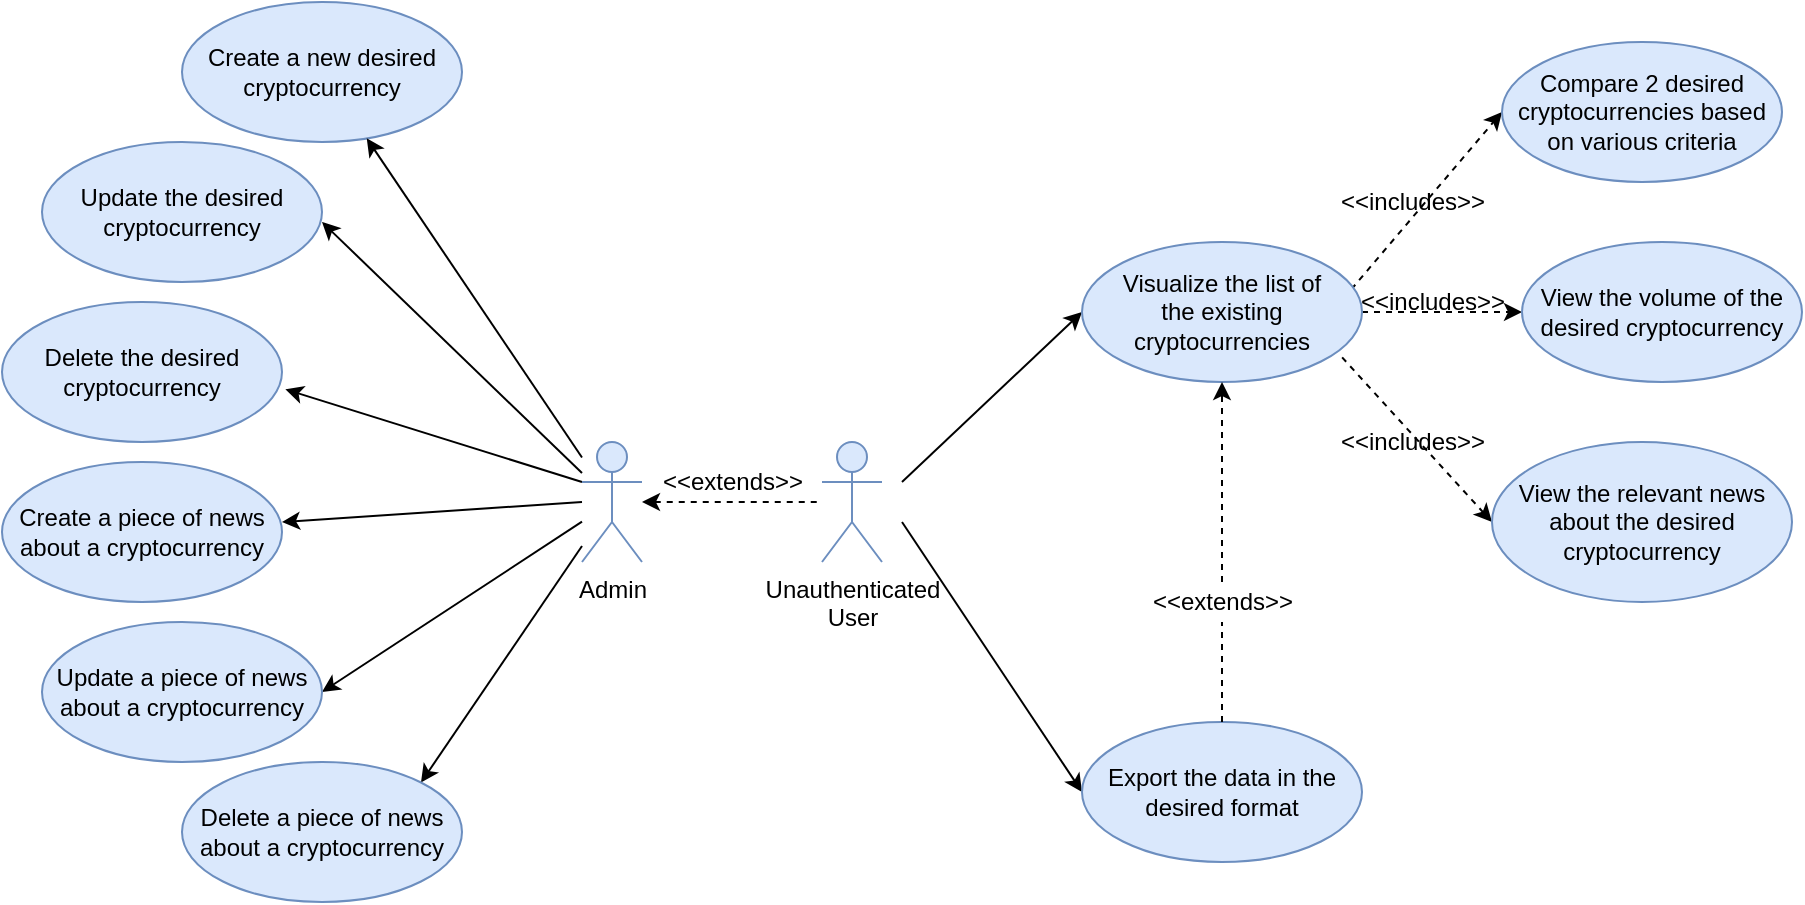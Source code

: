 <mxfile version="20.6.0" type="device"><diagram id="_PsoX4X-uKr-f8gWmkbH" name="Page-1"><mxGraphModel dx="1774" dy="500" grid="1" gridSize="10" guides="1" tooltips="1" connect="1" arrows="1" fold="1" page="1" pageScale="1" pageWidth="850" pageHeight="1100" math="0" shadow="0"><root><mxCell id="0"/><mxCell id="1" parent="0"/><mxCell id="shMz_mll0l5beEgI8H49-1" style="rounded=0;orthogonalLoop=1;jettySize=auto;html=1;entryX=0;entryY=0.5;entryDx=0;entryDy=0;" parent="1" target="shMz_mll0l5beEgI8H49-8" edge="1"><mxGeometry relative="1" as="geometry"><mxPoint x="160" y="260" as="sourcePoint"/></mxGeometry></mxCell><mxCell id="shMz_mll0l5beEgI8H49-2" style="edgeStyle=none;rounded=0;orthogonalLoop=1;jettySize=auto;html=1;entryX=0;entryY=0.5;entryDx=0;entryDy=0;" parent="1" target="shMz_mll0l5beEgI8H49-10" edge="1"><mxGeometry relative="1" as="geometry"><mxPoint x="160" y="280" as="sourcePoint"/></mxGeometry></mxCell><mxCell id="shMz_mll0l5beEgI8H49-3" value="Unauthenticated&lt;br&gt;User" style="shape=umlActor;verticalLabelPosition=bottom;verticalAlign=top;html=1;fillColor=#dae8fc;strokeColor=#6c8ebf;" parent="1" vertex="1"><mxGeometry x="120" y="240" width="30" height="60" as="geometry"/></mxCell><mxCell id="shMz_mll0l5beEgI8H49-5" style="edgeStyle=none;rounded=0;orthogonalLoop=1;jettySize=auto;html=1;entryX=0;entryY=0.5;entryDx=0;entryDy=0;dashed=1;exitX=0.962;exitY=0.338;exitDx=0;exitDy=0;exitPerimeter=0;" parent="1" source="shMz_mll0l5beEgI8H49-8" target="shMz_mll0l5beEgI8H49-12" edge="1"><mxGeometry relative="1" as="geometry"/></mxCell><mxCell id="shMz_mll0l5beEgI8H49-6" style="edgeStyle=none;rounded=0;orthogonalLoop=1;jettySize=auto;html=1;entryX=0;entryY=0.5;entryDx=0;entryDy=0;dashed=1;" parent="1" target="shMz_mll0l5beEgI8H49-11" edge="1"><mxGeometry relative="1" as="geometry"><mxPoint x="390" y="175" as="sourcePoint"/></mxGeometry></mxCell><mxCell id="shMz_mll0l5beEgI8H49-7" style="edgeStyle=none;rounded=0;orthogonalLoop=1;jettySize=auto;html=1;entryX=0;entryY=0.5;entryDx=0;entryDy=0;dashed=1;exitX=0.929;exitY=0.824;exitDx=0;exitDy=0;exitPerimeter=0;" parent="1" source="shMz_mll0l5beEgI8H49-8" target="shMz_mll0l5beEgI8H49-14" edge="1"><mxGeometry relative="1" as="geometry"/></mxCell><mxCell id="shMz_mll0l5beEgI8H49-8" value="Visualize the list of the&amp;nbsp;existing cryptocurrencies" style="ellipse;whiteSpace=wrap;html=1;fillColor=#dae8fc;strokeColor=#6c8ebf;" parent="1" vertex="1"><mxGeometry x="250" y="140" width="140" height="70" as="geometry"/></mxCell><mxCell id="shMz_mll0l5beEgI8H49-9" style="edgeStyle=none;rounded=0;orthogonalLoop=1;jettySize=auto;html=1;entryX=0.5;entryY=1;entryDx=0;entryDy=0;dashed=1;startArrow=none;" parent="1" source="shMz_mll0l5beEgI8H49-19" target="shMz_mll0l5beEgI8H49-8" edge="1"><mxGeometry relative="1" as="geometry"/></mxCell><mxCell id="shMz_mll0l5beEgI8H49-10" value="Export the data in the desired format" style="ellipse;whiteSpace=wrap;html=1;fillColor=#dae8fc;strokeColor=#6c8ebf;" parent="1" vertex="1"><mxGeometry x="250" y="380" width="140" height="70" as="geometry"/></mxCell><mxCell id="shMz_mll0l5beEgI8H49-11" value="View the volume of the desired cryptocurrency" style="ellipse;whiteSpace=wrap;html=1;fillColor=#dae8fc;strokeColor=#6c8ebf;" parent="1" vertex="1"><mxGeometry x="470" y="140" width="140" height="70" as="geometry"/></mxCell><mxCell id="shMz_mll0l5beEgI8H49-12" value="Compare 2 desired cryptocurrencies based on various criteria" style="ellipse;whiteSpace=wrap;html=1;fillColor=#dae8fc;strokeColor=#6c8ebf;" parent="1" vertex="1"><mxGeometry x="460" y="40" width="140" height="70" as="geometry"/></mxCell><mxCell id="shMz_mll0l5beEgI8H49-14" value="View the relevant news about the desired cryptocurrency" style="ellipse;whiteSpace=wrap;html=1;fillColor=#dae8fc;strokeColor=#6c8ebf;" parent="1" vertex="1"><mxGeometry x="455" y="240" width="150" height="80" as="geometry"/></mxCell><mxCell id="shMz_mll0l5beEgI8H49-16" value="&amp;lt;&amp;lt;includes&amp;gt;&amp;gt;" style="text;html=1;align=center;verticalAlign=middle;resizable=0;points=[];autosize=1;strokeColor=none;fillColor=none;" parent="1" vertex="1"><mxGeometry x="370" y="110" width="90" height="20" as="geometry"/></mxCell><mxCell id="shMz_mll0l5beEgI8H49-17" value="&amp;lt;&amp;lt;includes&amp;gt;&amp;gt;" style="text;html=1;align=center;verticalAlign=middle;resizable=0;points=[];autosize=1;strokeColor=none;fillColor=none;" parent="1" vertex="1"><mxGeometry x="380" y="160" width="90" height="20" as="geometry"/></mxCell><mxCell id="shMz_mll0l5beEgI8H49-18" value="&amp;lt;&amp;lt;includes&amp;gt;&amp;gt;" style="text;html=1;align=center;verticalAlign=middle;resizable=0;points=[];autosize=1;strokeColor=none;fillColor=none;" parent="1" vertex="1"><mxGeometry x="370" y="230" width="90" height="20" as="geometry"/></mxCell><mxCell id="shMz_mll0l5beEgI8H49-19" value="&amp;lt;&amp;lt;extends&amp;gt;&amp;gt;" style="text;html=1;align=center;verticalAlign=middle;resizable=0;points=[];autosize=1;strokeColor=none;fillColor=none;" parent="1" vertex="1"><mxGeometry x="275" y="310" width="90" height="20" as="geometry"/></mxCell><mxCell id="shMz_mll0l5beEgI8H49-20" value="" style="edgeStyle=none;rounded=0;orthogonalLoop=1;jettySize=auto;html=1;entryX=0.5;entryY=1;entryDx=0;entryDy=0;dashed=1;endArrow=none;" parent="1" source="shMz_mll0l5beEgI8H49-10" target="shMz_mll0l5beEgI8H49-19" edge="1"><mxGeometry relative="1" as="geometry"><mxPoint x="320" y="360" as="sourcePoint"/><mxPoint x="320" y="210" as="targetPoint"/></mxGeometry></mxCell><mxCell id="30vcyoH5ct2GSJYIeXxR-5" value="Delete the desired cryptocurrency" style="ellipse;whiteSpace=wrap;html=1;fillColor=#dae8fc;strokeColor=#6c8ebf;" parent="1" vertex="1"><mxGeometry x="-290" y="170" width="140" height="70" as="geometry"/></mxCell><mxCell id="30vcyoH5ct2GSJYIeXxR-6" value="Update the desired cryptocurrency" style="ellipse;whiteSpace=wrap;html=1;fillColor=#dae8fc;strokeColor=#6c8ebf;" parent="1" vertex="1"><mxGeometry x="-270" y="90" width="140" height="70" as="geometry"/></mxCell><mxCell id="30vcyoH5ct2GSJYIeXxR-7" value="Create a new desired cryptocurrency" style="ellipse;whiteSpace=wrap;html=1;fillColor=#dae8fc;strokeColor=#6c8ebf;" parent="1" vertex="1"><mxGeometry x="-200" y="20" width="140" height="70" as="geometry"/></mxCell><mxCell id="30vcyoH5ct2GSJYIeXxR-18" style="edgeStyle=none;rounded=0;orthogonalLoop=1;jettySize=auto;html=1;dashed=1;startArrow=classic;startFill=1;endArrow=none;endFill=0;" parent="1" source="30vcyoH5ct2GSJYIeXxR-17" target="shMz_mll0l5beEgI8H49-3" edge="1"><mxGeometry relative="1" as="geometry"/></mxCell><mxCell id="30vcyoH5ct2GSJYIeXxR-20" style="edgeStyle=none;rounded=0;orthogonalLoop=1;jettySize=auto;html=1;" parent="1" source="30vcyoH5ct2GSJYIeXxR-17" target="30vcyoH5ct2GSJYIeXxR-7" edge="1"><mxGeometry relative="1" as="geometry"><mxPoint y="230" as="sourcePoint"/></mxGeometry></mxCell><mxCell id="30vcyoH5ct2GSJYIeXxR-22" style="edgeStyle=none;rounded=0;orthogonalLoop=1;jettySize=auto;html=1;" parent="1" source="30vcyoH5ct2GSJYIeXxR-17" edge="1"><mxGeometry relative="1" as="geometry"><mxPoint x="-130" y="130" as="targetPoint"/></mxGeometry></mxCell><mxCell id="30vcyoH5ct2GSJYIeXxR-24" style="edgeStyle=none;rounded=0;orthogonalLoop=1;jettySize=auto;html=1;entryX=1.012;entryY=0.624;entryDx=0;entryDy=0;entryPerimeter=0;" parent="1" target="30vcyoH5ct2GSJYIeXxR-5" edge="1"><mxGeometry relative="1" as="geometry"><mxPoint y="260" as="sourcePoint"/></mxGeometry></mxCell><mxCell id="Xu4l-4V9QEpEzcW3Y-Yy-4" style="rounded=0;orthogonalLoop=1;jettySize=auto;html=1;entryX=1;entryY=0.429;entryDx=0;entryDy=0;entryPerimeter=0;" parent="1" target="Xu4l-4V9QEpEzcW3Y-Yy-3" edge="1"><mxGeometry relative="1" as="geometry"><mxPoint y="270" as="sourcePoint"/></mxGeometry></mxCell><mxCell id="Xu4l-4V9QEpEzcW3Y-Yy-5" style="edgeStyle=none;rounded=0;orthogonalLoop=1;jettySize=auto;html=1;entryX=1;entryY=0.5;entryDx=0;entryDy=0;" parent="1" source="30vcyoH5ct2GSJYIeXxR-17" target="Xu4l-4V9QEpEzcW3Y-Yy-2" edge="1"><mxGeometry relative="1" as="geometry"/></mxCell><mxCell id="Xu4l-4V9QEpEzcW3Y-Yy-6" style="edgeStyle=none;rounded=0;orthogonalLoop=1;jettySize=auto;html=1;entryX=1;entryY=0;entryDx=0;entryDy=0;" parent="1" source="30vcyoH5ct2GSJYIeXxR-17" target="Xu4l-4V9QEpEzcW3Y-Yy-1" edge="1"><mxGeometry relative="1" as="geometry"/></mxCell><mxCell id="30vcyoH5ct2GSJYIeXxR-17" value="Admin" style="shape=umlActor;verticalLabelPosition=bottom;verticalAlign=top;html=1;fillColor=#dae8fc;strokeColor=#6c8ebf;" parent="1" vertex="1"><mxGeometry y="240" width="30" height="60" as="geometry"/></mxCell><mxCell id="30vcyoH5ct2GSJYIeXxR-19" value="&amp;lt;&amp;lt;extends&amp;gt;&amp;gt;" style="text;html=1;align=center;verticalAlign=middle;resizable=0;points=[];autosize=1;strokeColor=none;fillColor=none;" parent="1" vertex="1"><mxGeometry x="30" y="250" width="90" height="20" as="geometry"/></mxCell><mxCell id="Xu4l-4V9QEpEzcW3Y-Yy-1" value="Delete a piece of news about a cryptocurrency" style="ellipse;whiteSpace=wrap;html=1;fillColor=#dae8fc;strokeColor=#6c8ebf;" parent="1" vertex="1"><mxGeometry x="-200" y="400" width="140" height="70" as="geometry"/></mxCell><mxCell id="Xu4l-4V9QEpEzcW3Y-Yy-2" value="Update a piece of news about a cryptocurrency" style="ellipse;whiteSpace=wrap;html=1;fillColor=#dae8fc;strokeColor=#6c8ebf;" parent="1" vertex="1"><mxGeometry x="-270" y="330" width="140" height="70" as="geometry"/></mxCell><mxCell id="Xu4l-4V9QEpEzcW3Y-Yy-3" value="Create&amp;nbsp;a piece of news about a cryptocurrency" style="ellipse;whiteSpace=wrap;html=1;fillColor=#dae8fc;strokeColor=#6c8ebf;" parent="1" vertex="1"><mxGeometry x="-290" y="250" width="140" height="70" as="geometry"/></mxCell></root></mxGraphModel></diagram></mxfile>
